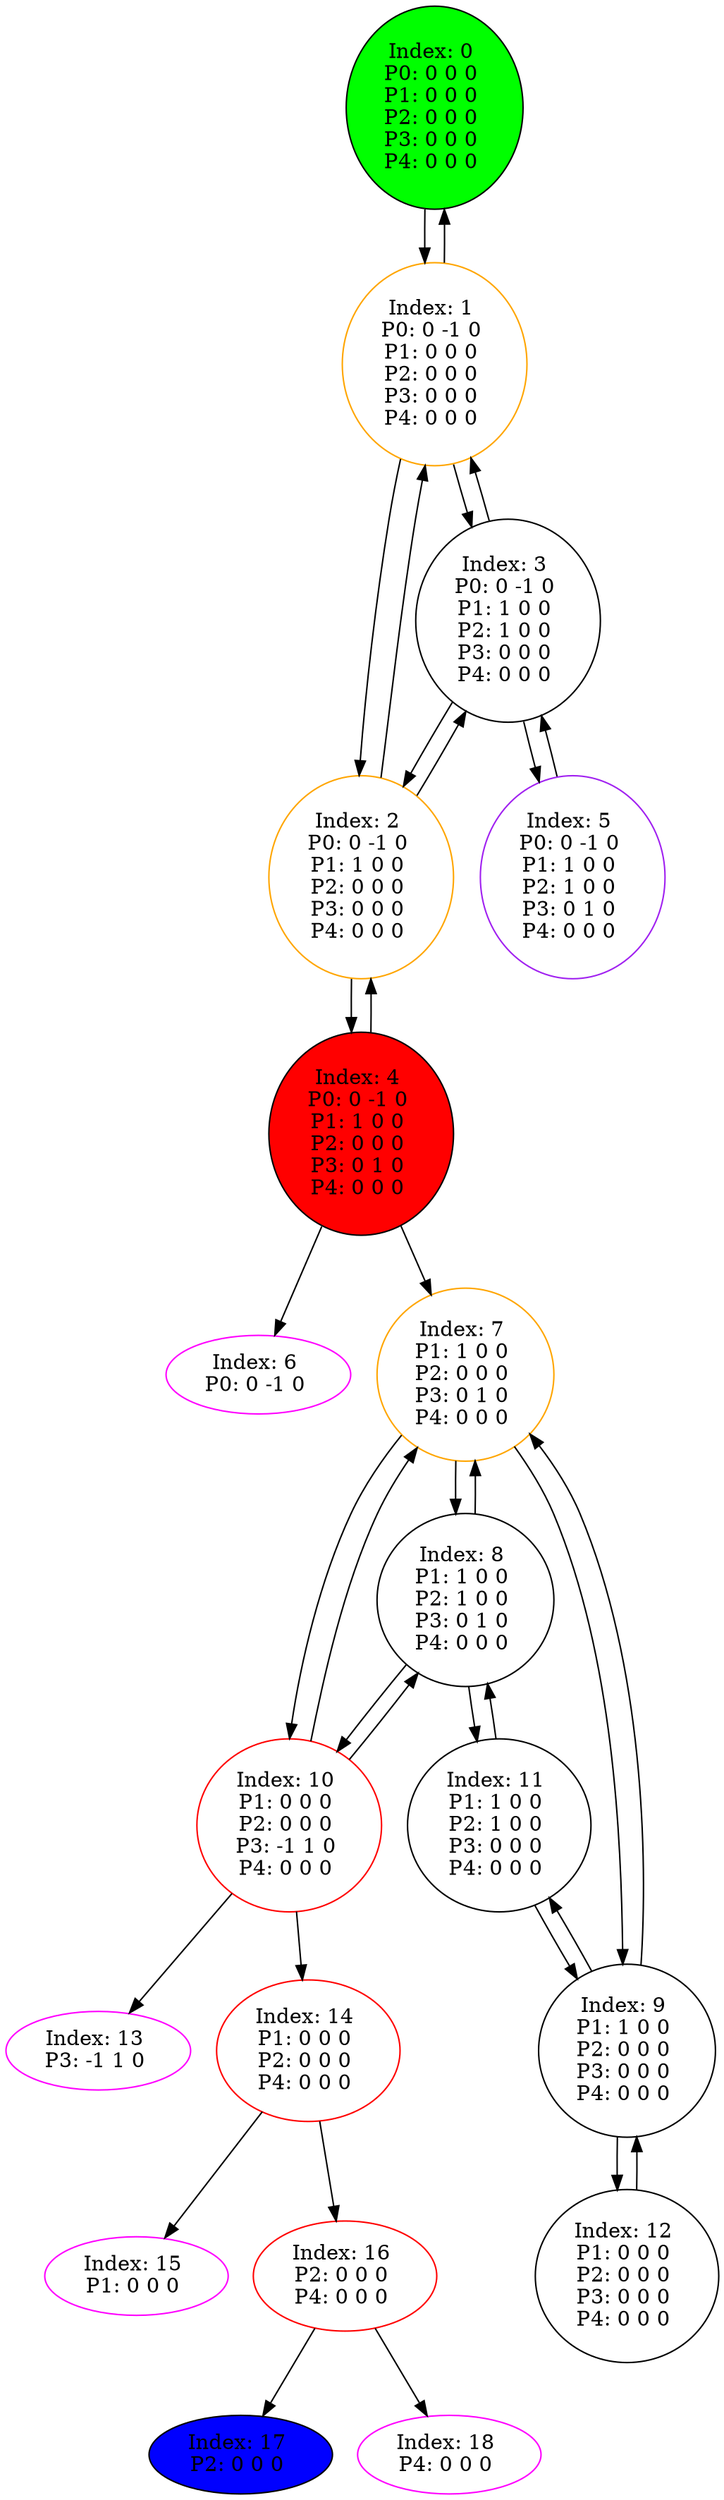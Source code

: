 digraph G {
color = "black"
0[label = "Index: 0 
P0: 0 0 0 
P1: 0 0 0 
P2: 0 0 0 
P3: 0 0 0 
P4: 0 0 0 
", style="filled", fillcolor = "green"]
1[label = "Index: 1 
P0: 0 -1 0 
P1: 0 0 0 
P2: 0 0 0 
P3: 0 0 0 
P4: 0 0 0 
", color = "orange"]
2[label = "Index: 2 
P0: 0 -1 0 
P1: 1 0 0 
P2: 0 0 0 
P3: 0 0 0 
P4: 0 0 0 
", color = "orange"]
3[label = "Index: 3 
P0: 0 -1 0 
P1: 1 0 0 
P2: 1 0 0 
P3: 0 0 0 
P4: 0 0 0 
"]
4[label = "Index: 4 
P0: 0 -1 0 
P1: 1 0 0 
P2: 0 0 0 
P3: 0 1 0 
P4: 0 0 0 
", style="filled", fillcolor = "red"]
5[label = "Index: 5 
P0: 0 -1 0 
P1: 1 0 0 
P2: 1 0 0 
P3: 0 1 0 
P4: 0 0 0 
", color = "purple"]
6[label = "Index: 6 
P0: 0 -1 0 
", color = "fuchsia"]
7[label = "Index: 7 
P1: 1 0 0 
P2: 0 0 0 
P3: 0 1 0 
P4: 0 0 0 
", color = "orange"]
8[label = "Index: 8 
P1: 1 0 0 
P2: 1 0 0 
P3: 0 1 0 
P4: 0 0 0 
"]
9[label = "Index: 9 
P1: 1 0 0 
P2: 0 0 0 
P3: 0 0 0 
P4: 0 0 0 
"]
10[label = "Index: 10 
P1: 0 0 0 
P2: 0 0 0 
P3: -1 1 0 
P4: 0 0 0 
", color = "red"]
11[label = "Index: 11 
P1: 1 0 0 
P2: 1 0 0 
P3: 0 0 0 
P4: 0 0 0 
"]
12[label = "Index: 12 
P1: 0 0 0 
P2: 0 0 0 
P3: 0 0 0 
P4: 0 0 0 
"]
13[label = "Index: 13 
P3: -1 1 0 
", color = "fuchsia"]
14[label = "Index: 14 
P1: 0 0 0 
P2: 0 0 0 
P4: 0 0 0 
", color = "red"]
15[label = "Index: 15 
P1: 0 0 0 
", color = "fuchsia"]
16[label = "Index: 16 
P2: 0 0 0 
P4: 0 0 0 
", color = "red"]
17[label = "Index: 17 
P2: 0 0 0 
", style="filled", fillcolor = "blue"]
18[label = "Index: 18 
P4: 0 0 0 
", color = "fuchsia"]
0 -> 1

1 -> 0
1 -> 2
1 -> 3

2 -> 1
2 -> 3
2 -> 4

3 -> 1
3 -> 2
3 -> 5

4 -> 2
4 -> 7
4 -> 6

5 -> 3

7 -> 8
7 -> 9
7 -> 10

8 -> 7
8 -> 11
8 -> 10

9 -> 7
9 -> 12
9 -> 11

10 -> 7
10 -> 8
10 -> 14
10 -> 13

11 -> 8
11 -> 9

12 -> 9

14 -> 16
14 -> 15

16 -> 18
16 -> 17

}
